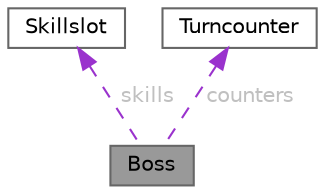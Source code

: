 digraph "Boss"
{
 // LATEX_PDF_SIZE
  bgcolor="transparent";
  edge [fontname=Helvetica,fontsize=10,labelfontname=Helvetica,labelfontsize=10];
  node [fontname=Helvetica,fontsize=10,shape=box,height=0.2,width=0.4];
  Node1 [id="Node000001",label="Boss",height=0.2,width=0.4,color="gray40", fillcolor="grey60", style="filled", fontcolor="black",tooltip="Represents the entity initialised from a bossClass."];
  Node2 -> Node1 [id="edge1_Node000001_Node000002",dir="back",color="darkorchid3",style="dashed",tooltip=" ",label=" skills",fontcolor="grey" ];
  Node2 [id="Node000002",label="Skillslot",height=0.2,width=0.4,color="gray40", fillcolor="white", style="filled",URL="$structSkillslot.html",tooltip="Holds state for a skillType."];
  Node3 -> Node1 [id="edge2_Node000001_Node000003",dir="back",color="darkorchid3",style="dashed",tooltip=" ",label=" counters",fontcolor="grey" ];
  Node3 [id="Node000003",label="Turncounter",height=0.2,width=0.4,color="gray40", fillcolor="white", style="filled",URL="$structTurncounter.html",tooltip="Represents the entity initialised from a CounterType."];
}
